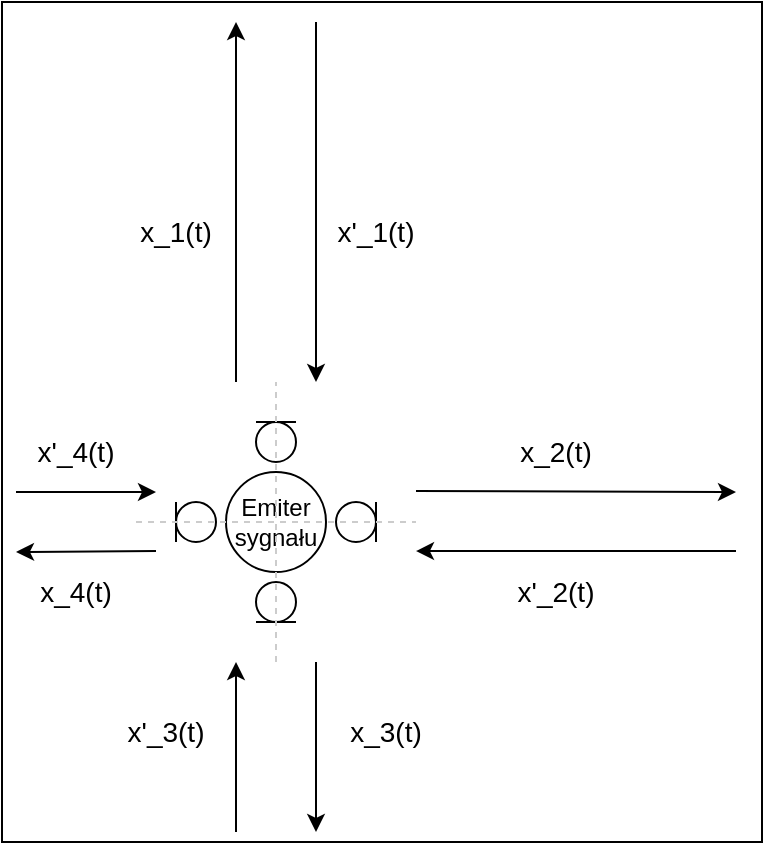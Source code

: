 <mxfile version="22.1.11" type="device">
  <diagram name="Strona-1" id="j72bDUvmOGM4kYrCqrCV">
    <mxGraphModel dx="808" dy="484" grid="1" gridSize="10" guides="1" tooltips="1" connect="1" arrows="1" fold="1" page="1" pageScale="1" pageWidth="827" pageHeight="1169" math="0" shadow="0">
      <root>
        <mxCell id="0" />
        <mxCell id="1" parent="0" />
        <mxCell id="vznYLu3AiGCmI6Zj-io2-4" value="" style="rounded=0;whiteSpace=wrap;html=1;allowArrows=0;connectable=0;" vertex="1" parent="1">
          <mxGeometry x="223" y="100" width="380" height="420" as="geometry" />
        </mxCell>
        <mxCell id="vznYLu3AiGCmI6Zj-io2-3" value="Emiter sygnału" style="ellipse;whiteSpace=wrap;html=1;aspect=fixed;" vertex="1" parent="1">
          <mxGeometry x="335" y="335" width="50" height="50" as="geometry" />
        </mxCell>
        <mxCell id="vznYLu3AiGCmI6Zj-io2-7" value="" style="endArrow=classic;html=1;rounded=0;" edge="1" parent="1">
          <mxGeometry width="50" height="50" relative="1" as="geometry">
            <mxPoint x="340" y="290" as="sourcePoint" />
            <mxPoint x="340" y="110" as="targetPoint" />
          </mxGeometry>
        </mxCell>
        <mxCell id="vznYLu3AiGCmI6Zj-io2-8" value="" style="endArrow=classic;html=1;rounded=0;" edge="1" parent="1">
          <mxGeometry width="50" height="50" relative="1" as="geometry">
            <mxPoint x="380" y="110" as="sourcePoint" />
            <mxPoint x="380" y="290" as="targetPoint" />
          </mxGeometry>
        </mxCell>
        <mxCell id="vznYLu3AiGCmI6Zj-io2-9" value="x_1(t)" style="text;html=1;strokeColor=none;fillColor=none;align=center;verticalAlign=middle;whiteSpace=wrap;rounded=0;fontSize=14;" vertex="1" parent="1">
          <mxGeometry x="280" y="200" width="60" height="30" as="geometry" />
        </mxCell>
        <mxCell id="vznYLu3AiGCmI6Zj-io2-10" value="x&#39;_1(t)" style="text;html=1;strokeColor=none;fillColor=none;align=center;verticalAlign=middle;whiteSpace=wrap;rounded=0;fontSize=14;" vertex="1" parent="1">
          <mxGeometry x="380" y="200" width="60" height="30" as="geometry" />
        </mxCell>
        <mxCell id="vznYLu3AiGCmI6Zj-io2-11" value="" style="verticalLabelPosition=bottom;shadow=0;dashed=0;align=center;html=1;verticalAlign=top;shape=mxgraph.electrical.radio.microphone_1;rotation=90;" vertex="1" parent="1">
          <mxGeometry x="350" y="310" width="20" height="20" as="geometry" />
        </mxCell>
        <mxCell id="vznYLu3AiGCmI6Zj-io2-12" value="" style="verticalLabelPosition=bottom;shadow=0;dashed=0;align=center;html=1;verticalAlign=top;shape=mxgraph.electrical.radio.microphone_1;rotation=-180;" vertex="1" parent="1">
          <mxGeometry x="390" y="350" width="20" height="20" as="geometry" />
        </mxCell>
        <mxCell id="vznYLu3AiGCmI6Zj-io2-13" value="" style="verticalLabelPosition=bottom;shadow=0;dashed=0;align=center;html=1;verticalAlign=top;shape=mxgraph.electrical.radio.microphone_1;rotation=0;" vertex="1" parent="1">
          <mxGeometry x="310" y="350" width="20" height="20" as="geometry" />
        </mxCell>
        <mxCell id="vznYLu3AiGCmI6Zj-io2-14" value="" style="verticalLabelPosition=bottom;shadow=0;dashed=0;align=center;html=1;verticalAlign=top;shape=mxgraph.electrical.radio.microphone_1;rotation=-90;" vertex="1" parent="1">
          <mxGeometry x="350" y="390" width="20" height="20" as="geometry" />
        </mxCell>
        <mxCell id="vznYLu3AiGCmI6Zj-io2-15" value="" style="endArrow=none;dashed=1;html=1;strokeWidth=1;rounded=0;strokeColor=#CCCCCC;" edge="1" parent="1">
          <mxGeometry width="50" height="50" relative="1" as="geometry">
            <mxPoint x="290" y="360" as="sourcePoint" />
            <mxPoint x="430" y="360" as="targetPoint" />
          </mxGeometry>
        </mxCell>
        <mxCell id="vznYLu3AiGCmI6Zj-io2-16" value="" style="endArrow=none;dashed=1;html=1;strokeWidth=1;rounded=0;strokeColor=#CCCCCC;" edge="1" parent="1">
          <mxGeometry width="50" height="50" relative="1" as="geometry">
            <mxPoint x="360" y="430" as="sourcePoint" />
            <mxPoint x="360" y="290" as="targetPoint" />
          </mxGeometry>
        </mxCell>
        <mxCell id="vznYLu3AiGCmI6Zj-io2-19" value="" style="endArrow=classic;html=1;rounded=0;" edge="1" parent="1">
          <mxGeometry width="50" height="50" relative="1" as="geometry">
            <mxPoint x="430" y="344.55" as="sourcePoint" />
            <mxPoint x="590" y="345" as="targetPoint" />
          </mxGeometry>
        </mxCell>
        <mxCell id="vznYLu3AiGCmI6Zj-io2-20" value="" style="endArrow=classic;html=1;rounded=0;" edge="1" parent="1">
          <mxGeometry width="50" height="50" relative="1" as="geometry">
            <mxPoint x="590" y="374.55" as="sourcePoint" />
            <mxPoint x="430" y="374.55" as="targetPoint" />
          </mxGeometry>
        </mxCell>
        <mxCell id="vznYLu3AiGCmI6Zj-io2-21" value="x_2(t)" style="text;html=1;strokeColor=none;fillColor=none;align=center;verticalAlign=middle;whiteSpace=wrap;rounded=0;fontSize=14;direction=east;" vertex="1" parent="1">
          <mxGeometry x="470" y="310" width="60" height="30" as="geometry" />
        </mxCell>
        <mxCell id="vznYLu3AiGCmI6Zj-io2-22" value="x&#39;_2(t)" style="text;html=1;strokeColor=none;fillColor=none;align=center;verticalAlign=middle;whiteSpace=wrap;rounded=0;fontSize=14;direction=east;" vertex="1" parent="1">
          <mxGeometry x="470" y="380" width="60" height="30" as="geometry" />
        </mxCell>
        <mxCell id="vznYLu3AiGCmI6Zj-io2-27" value="" style="endArrow=classic;html=1;rounded=0;" edge="1" parent="1">
          <mxGeometry width="50" height="50" relative="1" as="geometry">
            <mxPoint x="340" y="515" as="sourcePoint" />
            <mxPoint x="340" y="430" as="targetPoint" />
          </mxGeometry>
        </mxCell>
        <mxCell id="vznYLu3AiGCmI6Zj-io2-28" value="" style="endArrow=classic;html=1;rounded=0;" edge="1" parent="1">
          <mxGeometry width="50" height="50" relative="1" as="geometry">
            <mxPoint x="380" y="430" as="sourcePoint" />
            <mxPoint x="380" y="515" as="targetPoint" />
          </mxGeometry>
        </mxCell>
        <mxCell id="vznYLu3AiGCmI6Zj-io2-29" value="x_3(t)" style="text;html=1;strokeColor=none;fillColor=none;align=center;verticalAlign=middle;whiteSpace=wrap;rounded=0;fontSize=14;" vertex="1" parent="1">
          <mxGeometry x="385" y="450" width="60" height="30" as="geometry" />
        </mxCell>
        <mxCell id="vznYLu3AiGCmI6Zj-io2-30" value="x&#39;_3(t)" style="text;html=1;strokeColor=none;fillColor=none;align=center;verticalAlign=middle;whiteSpace=wrap;rounded=0;fontSize=14;" vertex="1" parent="1">
          <mxGeometry x="275" y="450" width="60" height="30" as="geometry" />
        </mxCell>
        <mxCell id="vznYLu3AiGCmI6Zj-io2-31" value="" style="endArrow=classic;html=1;rounded=0;" edge="1" parent="1">
          <mxGeometry width="50" height="50" relative="1" as="geometry">
            <mxPoint x="230" y="345" as="sourcePoint" />
            <mxPoint x="300" y="345" as="targetPoint" />
          </mxGeometry>
        </mxCell>
        <mxCell id="vznYLu3AiGCmI6Zj-io2-32" value="" style="endArrow=classic;html=1;rounded=0;" edge="1" parent="1">
          <mxGeometry width="50" height="50" relative="1" as="geometry">
            <mxPoint x="300" y="374.55" as="sourcePoint" />
            <mxPoint x="230" y="375" as="targetPoint" />
          </mxGeometry>
        </mxCell>
        <mxCell id="vznYLu3AiGCmI6Zj-io2-33" value="x_4(t)" style="text;html=1;strokeColor=none;fillColor=none;align=center;verticalAlign=middle;whiteSpace=wrap;rounded=0;fontSize=14;direction=east;" vertex="1" parent="1">
          <mxGeometry x="230" y="380" width="60" height="30" as="geometry" />
        </mxCell>
        <mxCell id="vznYLu3AiGCmI6Zj-io2-34" value="x&#39;_4(t)" style="text;html=1;strokeColor=none;fillColor=none;align=center;verticalAlign=middle;whiteSpace=wrap;rounded=0;fontSize=14;direction=east;" vertex="1" parent="1">
          <mxGeometry x="230" y="310" width="60" height="30" as="geometry" />
        </mxCell>
      </root>
    </mxGraphModel>
  </diagram>
</mxfile>
